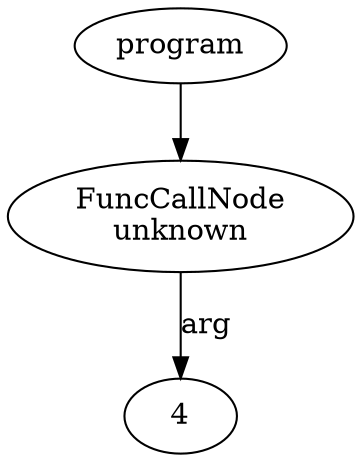 digraph ast {
	node [label="\N"];
	"%41"	[label=program];
	"%43"	[label="FuncCallNode
unknown"];
	"%41" -> "%43";
	"%45"	[label=4];
	"%43" -> "%45"	[label=arg];
}
